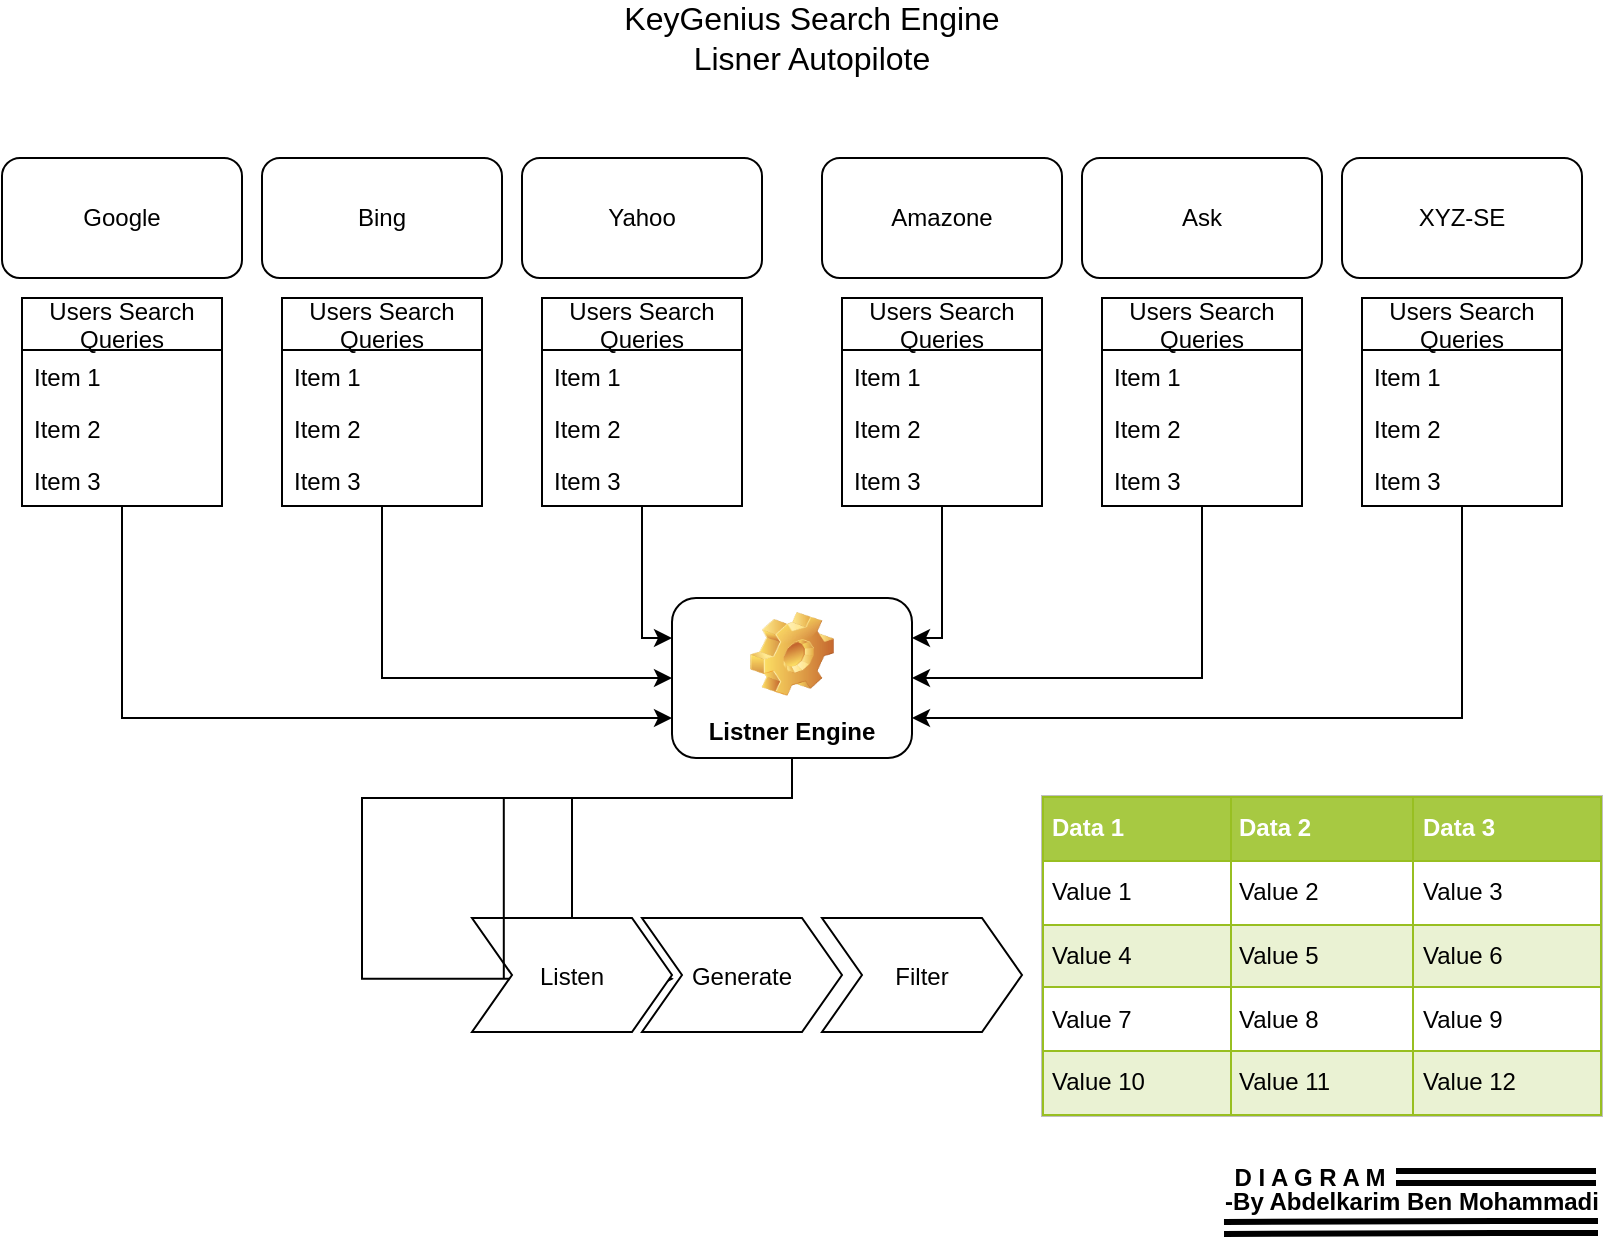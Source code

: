 <mxfile version="14.9.6" type="github" pages="2">
  <diagram id="2BOiLiS42mKvDHtKThiZ" name="Page-1">
    <mxGraphModel dx="1280" dy="486" grid="1" gridSize="10" guides="1" tooltips="1" connect="1" arrows="1" fold="1" page="1" pageScale="1" pageWidth="850" pageHeight="1100" math="0" shadow="0">
      <root>
        <mxCell id="0" />
        <mxCell id="1" parent="0" />
        <mxCell id="DCRlsVrrki1HG5qFUC6k-1" value="Google" style="rounded=1;whiteSpace=wrap;html=1;" vertex="1" parent="1">
          <mxGeometry x="30" y="100" width="120" height="60" as="geometry" />
        </mxCell>
        <mxCell id="DCRlsVrrki1HG5qFUC6k-2" value="&lt;font style=&quot;font-size: 16px&quot;&gt;KeyGenius Search Engine Lisner Autopilote&lt;/font&gt;" style="text;html=1;strokeColor=none;fillColor=none;align=center;verticalAlign=middle;whiteSpace=wrap;rounded=0;" vertex="1" parent="1">
          <mxGeometry x="330" y="30" width="210" height="20" as="geometry" />
        </mxCell>
        <mxCell id="DCRlsVrrki1HG5qFUC6k-3" value="XYZ-SE" style="rounded=1;whiteSpace=wrap;html=1;" vertex="1" parent="1">
          <mxGeometry x="700" y="100" width="120" height="60" as="geometry" />
        </mxCell>
        <mxCell id="DCRlsVrrki1HG5qFUC6k-4" value="Bing" style="rounded=1;whiteSpace=wrap;html=1;" vertex="1" parent="1">
          <mxGeometry x="160" y="100" width="120" height="60" as="geometry" />
        </mxCell>
        <mxCell id="DCRlsVrrki1HG5qFUC6k-5" value="Yahoo" style="rounded=1;whiteSpace=wrap;html=1;" vertex="1" parent="1">
          <mxGeometry x="290" y="100" width="120" height="60" as="geometry" />
        </mxCell>
        <mxCell id="DCRlsVrrki1HG5qFUC6k-6" value="Amazone" style="rounded=1;whiteSpace=wrap;html=1;" vertex="1" parent="1">
          <mxGeometry x="440" y="100" width="120" height="60" as="geometry" />
        </mxCell>
        <mxCell id="DCRlsVrrki1HG5qFUC6k-7" value="Ask" style="rounded=1;whiteSpace=wrap;html=1;" vertex="1" parent="1">
          <mxGeometry x="570" y="100" width="120" height="60" as="geometry" />
        </mxCell>
        <mxCell id="DCRlsVrrki1HG5qFUC6k-44" style="edgeStyle=orthogonalEdgeStyle;rounded=0;orthogonalLoop=1;jettySize=auto;html=1;exitX=0.5;exitY=1;exitDx=0;exitDy=0;fontSize=12;entryX=0.159;entryY=0.533;entryDx=0;entryDy=0;entryPerimeter=0;startArrow=none;" edge="1" parent="1" source="DCRlsVrrki1HG5qFUC6k-41" target="DCRlsVrrki1HG5qFUC6k-42">
          <mxGeometry relative="1" as="geometry">
            <mxPoint x="200" y="551" as="targetPoint" />
            <Array as="points">
              <mxPoint x="210" y="420" />
              <mxPoint x="210" y="510" />
            </Array>
          </mxGeometry>
        </mxCell>
        <mxCell id="DCRlsVrrki1HG5qFUC6k-9" value="Listner Engine" style="label;whiteSpace=wrap;html=1;align=center;verticalAlign=bottom;spacingLeft=0;spacingBottom=4;imageAlign=center;imageVerticalAlign=top;image=img/clipart/Gear_128x128.png" vertex="1" parent="1">
          <mxGeometry x="365" y="320" width="120" height="80" as="geometry" />
        </mxCell>
        <mxCell id="DCRlsVrrki1HG5qFUC6k-34" style="edgeStyle=orthogonalEdgeStyle;rounded=0;orthogonalLoop=1;jettySize=auto;html=1;fontSize=12;entryX=0;entryY=0.75;entryDx=0;entryDy=0;" edge="1" parent="1" source="DCRlsVrrki1HG5qFUC6k-10" target="DCRlsVrrki1HG5qFUC6k-9">
          <mxGeometry relative="1" as="geometry">
            <mxPoint x="90" y="361" as="targetPoint" />
            <Array as="points">
              <mxPoint x="90" y="380" />
            </Array>
          </mxGeometry>
        </mxCell>
        <mxCell id="DCRlsVrrki1HG5qFUC6k-10" value="Users Search &#xa;Queries" style="swimlane;fontStyle=0;childLayout=stackLayout;horizontal=1;startSize=26;fillColor=none;horizontalStack=0;resizeParent=1;resizeParentMax=0;resizeLast=0;collapsible=1;marginBottom=0;fontSize=12;" vertex="1" parent="1">
          <mxGeometry x="40" y="170" width="100" height="104" as="geometry">
            <mxRectangle x="50" y="170" width="100" height="30" as="alternateBounds" />
          </mxGeometry>
        </mxCell>
        <mxCell id="DCRlsVrrki1HG5qFUC6k-11" value="Item 1" style="text;strokeColor=none;fillColor=none;align=left;verticalAlign=top;spacingLeft=4;spacingRight=4;overflow=hidden;rotatable=0;points=[[0,0.5],[1,0.5]];portConstraint=eastwest;" vertex="1" parent="DCRlsVrrki1HG5qFUC6k-10">
          <mxGeometry y="26" width="100" height="26" as="geometry" />
        </mxCell>
        <mxCell id="DCRlsVrrki1HG5qFUC6k-12" value="Item 2" style="text;strokeColor=none;fillColor=none;align=left;verticalAlign=top;spacingLeft=4;spacingRight=4;overflow=hidden;rotatable=0;points=[[0,0.5],[1,0.5]];portConstraint=eastwest;" vertex="1" parent="DCRlsVrrki1HG5qFUC6k-10">
          <mxGeometry y="52" width="100" height="26" as="geometry" />
        </mxCell>
        <mxCell id="DCRlsVrrki1HG5qFUC6k-13" value="Item 3" style="text;strokeColor=none;fillColor=none;align=left;verticalAlign=top;spacingLeft=4;spacingRight=4;overflow=hidden;rotatable=0;points=[[0,0.5],[1,0.5]];portConstraint=eastwest;" vertex="1" parent="DCRlsVrrki1HG5qFUC6k-10">
          <mxGeometry y="78" width="100" height="26" as="geometry" />
        </mxCell>
        <mxCell id="DCRlsVrrki1HG5qFUC6k-35" style="edgeStyle=orthogonalEdgeStyle;rounded=0;orthogonalLoop=1;jettySize=auto;html=1;entryX=0;entryY=0.5;entryDx=0;entryDy=0;fontSize=12;" edge="1" parent="1" source="DCRlsVrrki1HG5qFUC6k-14" target="DCRlsVrrki1HG5qFUC6k-9">
          <mxGeometry relative="1" as="geometry">
            <Array as="points">
              <mxPoint x="220" y="360" />
            </Array>
          </mxGeometry>
        </mxCell>
        <mxCell id="DCRlsVrrki1HG5qFUC6k-14" value="Users Search &#xa;Queries" style="swimlane;fontStyle=0;childLayout=stackLayout;horizontal=1;startSize=26;fillColor=none;horizontalStack=0;resizeParent=1;resizeParentMax=0;resizeLast=0;collapsible=1;marginBottom=0;fontSize=12;" vertex="1" parent="1">
          <mxGeometry x="170" y="170" width="100" height="104" as="geometry">
            <mxRectangle x="50" y="170" width="100" height="30" as="alternateBounds" />
          </mxGeometry>
        </mxCell>
        <mxCell id="DCRlsVrrki1HG5qFUC6k-15" value="Item 1" style="text;strokeColor=none;fillColor=none;align=left;verticalAlign=top;spacingLeft=4;spacingRight=4;overflow=hidden;rotatable=0;points=[[0,0.5],[1,0.5]];portConstraint=eastwest;" vertex="1" parent="DCRlsVrrki1HG5qFUC6k-14">
          <mxGeometry y="26" width="100" height="26" as="geometry" />
        </mxCell>
        <mxCell id="DCRlsVrrki1HG5qFUC6k-16" value="Item 2" style="text;strokeColor=none;fillColor=none;align=left;verticalAlign=top;spacingLeft=4;spacingRight=4;overflow=hidden;rotatable=0;points=[[0,0.5],[1,0.5]];portConstraint=eastwest;" vertex="1" parent="DCRlsVrrki1HG5qFUC6k-14">
          <mxGeometry y="52" width="100" height="26" as="geometry" />
        </mxCell>
        <mxCell id="DCRlsVrrki1HG5qFUC6k-17" value="Item 3" style="text;strokeColor=none;fillColor=none;align=left;verticalAlign=top;spacingLeft=4;spacingRight=4;overflow=hidden;rotatable=0;points=[[0,0.5],[1,0.5]];portConstraint=eastwest;" vertex="1" parent="DCRlsVrrki1HG5qFUC6k-14">
          <mxGeometry y="78" width="100" height="26" as="geometry" />
        </mxCell>
        <mxCell id="DCRlsVrrki1HG5qFUC6k-36" style="edgeStyle=orthogonalEdgeStyle;rounded=0;orthogonalLoop=1;jettySize=auto;html=1;entryX=0;entryY=0.25;entryDx=0;entryDy=0;fontSize=12;" edge="1" parent="1" source="DCRlsVrrki1HG5qFUC6k-18" target="DCRlsVrrki1HG5qFUC6k-9">
          <mxGeometry relative="1" as="geometry">
            <Array as="points">
              <mxPoint x="350" y="340" />
            </Array>
          </mxGeometry>
        </mxCell>
        <mxCell id="DCRlsVrrki1HG5qFUC6k-18" value="Users Search &#xa;Queries" style="swimlane;fontStyle=0;childLayout=stackLayout;horizontal=1;startSize=26;fillColor=none;horizontalStack=0;resizeParent=1;resizeParentMax=0;resizeLast=0;collapsible=1;marginBottom=0;fontSize=12;" vertex="1" parent="1">
          <mxGeometry x="300" y="170" width="100" height="104" as="geometry">
            <mxRectangle x="50" y="170" width="100" height="30" as="alternateBounds" />
          </mxGeometry>
        </mxCell>
        <mxCell id="DCRlsVrrki1HG5qFUC6k-19" value="Item 1" style="text;strokeColor=none;fillColor=none;align=left;verticalAlign=top;spacingLeft=4;spacingRight=4;overflow=hidden;rotatable=0;points=[[0,0.5],[1,0.5]];portConstraint=eastwest;" vertex="1" parent="DCRlsVrrki1HG5qFUC6k-18">
          <mxGeometry y="26" width="100" height="26" as="geometry" />
        </mxCell>
        <mxCell id="DCRlsVrrki1HG5qFUC6k-20" value="Item 2" style="text;strokeColor=none;fillColor=none;align=left;verticalAlign=top;spacingLeft=4;spacingRight=4;overflow=hidden;rotatable=0;points=[[0,0.5],[1,0.5]];portConstraint=eastwest;" vertex="1" parent="DCRlsVrrki1HG5qFUC6k-18">
          <mxGeometry y="52" width="100" height="26" as="geometry" />
        </mxCell>
        <mxCell id="DCRlsVrrki1HG5qFUC6k-21" value="Item 3" style="text;strokeColor=none;fillColor=none;align=left;verticalAlign=top;spacingLeft=4;spacingRight=4;overflow=hidden;rotatable=0;points=[[0,0.5],[1,0.5]];portConstraint=eastwest;" vertex="1" parent="DCRlsVrrki1HG5qFUC6k-18">
          <mxGeometry y="78" width="100" height="26" as="geometry" />
        </mxCell>
        <mxCell id="DCRlsVrrki1HG5qFUC6k-37" style="edgeStyle=orthogonalEdgeStyle;rounded=0;orthogonalLoop=1;jettySize=auto;html=1;entryX=1;entryY=0.25;entryDx=0;entryDy=0;fontSize=12;" edge="1" parent="1" source="DCRlsVrrki1HG5qFUC6k-22" target="DCRlsVrrki1HG5qFUC6k-9">
          <mxGeometry relative="1" as="geometry">
            <Array as="points">
              <mxPoint x="500" y="340" />
            </Array>
          </mxGeometry>
        </mxCell>
        <mxCell id="DCRlsVrrki1HG5qFUC6k-22" value="Users Search &#xa;Queries" style="swimlane;fontStyle=0;childLayout=stackLayout;horizontal=1;startSize=26;fillColor=none;horizontalStack=0;resizeParent=1;resizeParentMax=0;resizeLast=0;collapsible=1;marginBottom=0;fontSize=12;" vertex="1" parent="1">
          <mxGeometry x="450" y="170" width="100" height="104" as="geometry">
            <mxRectangle x="50" y="170" width="100" height="30" as="alternateBounds" />
          </mxGeometry>
        </mxCell>
        <mxCell id="DCRlsVrrki1HG5qFUC6k-23" value="Item 1" style="text;strokeColor=none;fillColor=none;align=left;verticalAlign=top;spacingLeft=4;spacingRight=4;overflow=hidden;rotatable=0;points=[[0,0.5],[1,0.5]];portConstraint=eastwest;" vertex="1" parent="DCRlsVrrki1HG5qFUC6k-22">
          <mxGeometry y="26" width="100" height="26" as="geometry" />
        </mxCell>
        <mxCell id="DCRlsVrrki1HG5qFUC6k-24" value="Item 2" style="text;strokeColor=none;fillColor=none;align=left;verticalAlign=top;spacingLeft=4;spacingRight=4;overflow=hidden;rotatable=0;points=[[0,0.5],[1,0.5]];portConstraint=eastwest;" vertex="1" parent="DCRlsVrrki1HG5qFUC6k-22">
          <mxGeometry y="52" width="100" height="26" as="geometry" />
        </mxCell>
        <mxCell id="DCRlsVrrki1HG5qFUC6k-25" value="Item 3" style="text;strokeColor=none;fillColor=none;align=left;verticalAlign=top;spacingLeft=4;spacingRight=4;overflow=hidden;rotatable=0;points=[[0,0.5],[1,0.5]];portConstraint=eastwest;" vertex="1" parent="DCRlsVrrki1HG5qFUC6k-22">
          <mxGeometry y="78" width="100" height="26" as="geometry" />
        </mxCell>
        <mxCell id="DCRlsVrrki1HG5qFUC6k-38" style="edgeStyle=orthogonalEdgeStyle;rounded=0;orthogonalLoop=1;jettySize=auto;html=1;entryX=1;entryY=0.5;entryDx=0;entryDy=0;fontSize=12;" edge="1" parent="1" source="DCRlsVrrki1HG5qFUC6k-26" target="DCRlsVrrki1HG5qFUC6k-9">
          <mxGeometry relative="1" as="geometry">
            <Array as="points">
              <mxPoint x="630" y="360" />
            </Array>
          </mxGeometry>
        </mxCell>
        <mxCell id="DCRlsVrrki1HG5qFUC6k-26" value="Users Search &#xa;Queries" style="swimlane;fontStyle=0;childLayout=stackLayout;horizontal=1;startSize=26;fillColor=none;horizontalStack=0;resizeParent=1;resizeParentMax=0;resizeLast=0;collapsible=1;marginBottom=0;fontSize=12;" vertex="1" parent="1">
          <mxGeometry x="580" y="170" width="100" height="104" as="geometry">
            <mxRectangle x="50" y="170" width="100" height="30" as="alternateBounds" />
          </mxGeometry>
        </mxCell>
        <mxCell id="DCRlsVrrki1HG5qFUC6k-27" value="Item 1" style="text;strokeColor=none;fillColor=none;align=left;verticalAlign=top;spacingLeft=4;spacingRight=4;overflow=hidden;rotatable=0;points=[[0,0.5],[1,0.5]];portConstraint=eastwest;" vertex="1" parent="DCRlsVrrki1HG5qFUC6k-26">
          <mxGeometry y="26" width="100" height="26" as="geometry" />
        </mxCell>
        <mxCell id="DCRlsVrrki1HG5qFUC6k-28" value="Item 2" style="text;strokeColor=none;fillColor=none;align=left;verticalAlign=top;spacingLeft=4;spacingRight=4;overflow=hidden;rotatable=0;points=[[0,0.5],[1,0.5]];portConstraint=eastwest;" vertex="1" parent="DCRlsVrrki1HG5qFUC6k-26">
          <mxGeometry y="52" width="100" height="26" as="geometry" />
        </mxCell>
        <mxCell id="DCRlsVrrki1HG5qFUC6k-29" value="Item 3" style="text;strokeColor=none;fillColor=none;align=left;verticalAlign=top;spacingLeft=4;spacingRight=4;overflow=hidden;rotatable=0;points=[[0,0.5],[1,0.5]];portConstraint=eastwest;" vertex="1" parent="DCRlsVrrki1HG5qFUC6k-26">
          <mxGeometry y="78" width="100" height="26" as="geometry" />
        </mxCell>
        <mxCell id="DCRlsVrrki1HG5qFUC6k-39" style="edgeStyle=orthogonalEdgeStyle;rounded=0;orthogonalLoop=1;jettySize=auto;html=1;entryX=1;entryY=0.75;entryDx=0;entryDy=0;fontSize=12;" edge="1" parent="1" source="DCRlsVrrki1HG5qFUC6k-30" target="DCRlsVrrki1HG5qFUC6k-9">
          <mxGeometry relative="1" as="geometry">
            <Array as="points">
              <mxPoint x="760" y="380" />
            </Array>
          </mxGeometry>
        </mxCell>
        <mxCell id="DCRlsVrrki1HG5qFUC6k-30" value="Users Search &#xa;Queries" style="swimlane;fontStyle=0;childLayout=stackLayout;horizontal=1;startSize=26;fillColor=none;horizontalStack=0;resizeParent=1;resizeParentMax=0;resizeLast=0;collapsible=1;marginBottom=0;fontSize=12;" vertex="1" parent="1">
          <mxGeometry x="710" y="170" width="100" height="104" as="geometry">
            <mxRectangle x="50" y="170" width="100" height="30" as="alternateBounds" />
          </mxGeometry>
        </mxCell>
        <mxCell id="DCRlsVrrki1HG5qFUC6k-31" value="Item 1" style="text;strokeColor=none;fillColor=none;align=left;verticalAlign=top;spacingLeft=4;spacingRight=4;overflow=hidden;rotatable=0;points=[[0,0.5],[1,0.5]];portConstraint=eastwest;" vertex="1" parent="DCRlsVrrki1HG5qFUC6k-30">
          <mxGeometry y="26" width="100" height="26" as="geometry" />
        </mxCell>
        <mxCell id="DCRlsVrrki1HG5qFUC6k-32" value="Item 2" style="text;strokeColor=none;fillColor=none;align=left;verticalAlign=top;spacingLeft=4;spacingRight=4;overflow=hidden;rotatable=0;points=[[0,0.5],[1,0.5]];portConstraint=eastwest;" vertex="1" parent="DCRlsVrrki1HG5qFUC6k-30">
          <mxGeometry y="52" width="100" height="26" as="geometry" />
        </mxCell>
        <mxCell id="DCRlsVrrki1HG5qFUC6k-33" value="Item 3" style="text;strokeColor=none;fillColor=none;align=left;verticalAlign=top;spacingLeft=4;spacingRight=4;overflow=hidden;rotatable=0;points=[[0,0.5],[1,0.5]];portConstraint=eastwest;" vertex="1" parent="DCRlsVrrki1HG5qFUC6k-30">
          <mxGeometry y="78" width="100" height="26" as="geometry" />
        </mxCell>
        <mxCell id="DCRlsVrrki1HG5qFUC6k-45" value="&lt;table border=&quot;1&quot; width=&quot;100%&quot; cellpadding=&quot;4&quot; style=&quot;width: 100% ; height: 100% ; border-collapse: collapse&quot;&gt;&lt;tbody&gt;&lt;tr style=&quot;background-color: #a7c942 ; color: #ffffff ; border: 1px solid #98bf21&quot;&gt;&lt;th align=&quot;left&quot;&gt;Data 1&lt;/th&gt;&lt;th align=&quot;left&quot;&gt;Data 2&lt;/th&gt;&lt;th align=&quot;left&quot;&gt;Data 3&lt;/th&gt;&lt;/tr&gt;&lt;tr style=&quot;border: 1px solid #98bf21&quot;&gt;&lt;td&gt;Value 1&lt;/td&gt;&lt;td&gt;Value 2&lt;/td&gt;&lt;td&gt;Value 3&lt;/td&gt;&lt;/tr&gt;&lt;tr style=&quot;background-color: #eaf2d3 ; border: 1px solid #98bf21&quot;&gt;&lt;td&gt;Value 4&lt;/td&gt;&lt;td&gt;Value 5&lt;/td&gt;&lt;td&gt;Value 6&lt;/td&gt;&lt;/tr&gt;&lt;tr style=&quot;border: 1px solid #98bf21&quot;&gt;&lt;td&gt;Value 7&lt;/td&gt;&lt;td&gt;Value 8&lt;/td&gt;&lt;td&gt;Value 9&lt;/td&gt;&lt;/tr&gt;&lt;tr style=&quot;background-color: #eaf2d3 ; border: 1px solid #98bf21&quot;&gt;&lt;td&gt;Value 10&lt;/td&gt;&lt;td&gt;Value 11&lt;/td&gt;&lt;td&gt;Value 12&lt;/td&gt;&lt;/tr&gt;&lt;/tbody&gt;&lt;/table&gt;" style="text;html=1;strokeColor=#c0c0c0;fillColor=#ffffff;overflow=fill;rounded=0;fontSize=12;" vertex="1" parent="1">
          <mxGeometry x="550" y="419" width="280" height="160" as="geometry" />
        </mxCell>
        <mxCell id="DCRlsVrrki1HG5qFUC6k-42" value="Generate" style="shape=step;perimeter=stepPerimeter;fixedSize=1;points=[];" vertex="1" parent="1">
          <mxGeometry x="350" y="480" width="100" height="57" as="geometry" />
        </mxCell>
        <mxCell id="DCRlsVrrki1HG5qFUC6k-43" value="Filter" style="shape=step;perimeter=stepPerimeter;fixedSize=1;points=[];" vertex="1" parent="1">
          <mxGeometry x="440" y="480" width="100" height="57" as="geometry" />
        </mxCell>
        <mxCell id="JhlShofLQJoVNJUseuxf-1" value="&lt;b&gt;-By Abdelkarim Ben Mohammadi&lt;/b&gt;" style="text;html=1;strokeColor=none;fillColor=none;align=center;verticalAlign=middle;whiteSpace=wrap;rounded=0;fontSize=12;" vertex="1" parent="1">
          <mxGeometry x="635" y="611.5" width="200" height="20" as="geometry" />
        </mxCell>
        <mxCell id="JhlShofLQJoVNJUseuxf-2" value="&lt;b&gt;D I A G R A M&lt;/b&gt;" style="text;html=1;strokeColor=none;fillColor=none;align=center;verticalAlign=middle;whiteSpace=wrap;rounded=0;fontSize=12;" vertex="1" parent="1">
          <mxGeometry x="631" y="600" width="106" height="20" as="geometry" />
        </mxCell>
        <mxCell id="JhlShofLQJoVNJUseuxf-3" value="" style="shape=link;html=1;fontSize=12;strokeWidth=3;" edge="1" parent="1">
          <mxGeometry width="100" relative="1" as="geometry">
            <mxPoint x="727" y="609.5" as="sourcePoint" />
            <mxPoint x="827" y="609.5" as="targetPoint" />
            <Array as="points">
              <mxPoint x="777" y="609.5" />
            </Array>
          </mxGeometry>
        </mxCell>
        <mxCell id="JhlShofLQJoVNJUseuxf-4" value="" style="shape=link;html=1;fontSize=12;strokeWidth=3;" edge="1" parent="1">
          <mxGeometry width="100" relative="1" as="geometry">
            <mxPoint x="641" y="635" as="sourcePoint" />
            <mxPoint x="828" y="634.5" as="targetPoint" />
            <Array as="points">
              <mxPoint x="778" y="634.5" />
            </Array>
          </mxGeometry>
        </mxCell>
        <mxCell id="DCRlsVrrki1HG5qFUC6k-41" value="Listen" style="shape=step;perimeter=stepPerimeter;fixedSize=1;points=[];" vertex="1" parent="1">
          <mxGeometry x="265" y="480" width="100" height="57" as="geometry" />
        </mxCell>
        <mxCell id="svctMpvTDwdaj1yaQ9eG-1" value="" style="edgeStyle=orthogonalEdgeStyle;rounded=0;orthogonalLoop=1;jettySize=auto;html=1;exitX=0.5;exitY=1;exitDx=0;exitDy=0;fontSize=12;entryX=0.159;entryY=0.533;entryDx=0;entryDy=0;entryPerimeter=0;endArrow=none;" edge="1" parent="1" source="DCRlsVrrki1HG5qFUC6k-9" target="DCRlsVrrki1HG5qFUC6k-41">
          <mxGeometry relative="1" as="geometry">
            <mxPoint x="365.9" y="510.381" as="targetPoint" />
            <mxPoint x="425" y="400" as="sourcePoint" />
            <Array as="points">
              <mxPoint x="425" y="420" />
            </Array>
          </mxGeometry>
        </mxCell>
      </root>
    </mxGraphModel>
  </diagram>
  <diagram id="e71NrAcbBqC2749OvfNQ" name="Page-2">
    <mxGraphModel dx="1280" dy="486" grid="1" gridSize="10" guides="1" tooltips="1" connect="1" arrows="1" fold="1" page="1" pageScale="1" pageWidth="850" pageHeight="1100" math="0" shadow="0">
      <root>
        <mxCell id="xHVDm8A1EgF2GXTkSJV7-0" />
        <mxCell id="xHVDm8A1EgF2GXTkSJV7-1" parent="xHVDm8A1EgF2GXTkSJV7-0" />
        <mxCell id="AXFVDYpi3fbshtIIkMkB-0" value="Listen" style="shape=parallelogram;perimeter=parallelogramPerimeter;whiteSpace=wrap;html=1;fixedSize=1;fontSize=12;fillColor=#f8cecc;strokeColor=#b85450;" vertex="1" parent="xHVDm8A1EgF2GXTkSJV7-1">
          <mxGeometry x="220" y="180" width="120" height="60" as="geometry" />
        </mxCell>
        <mxCell id="AXFVDYpi3fbshtIIkMkB-1" value="Generate" style="shape=parallelogram;perimeter=parallelogramPerimeter;whiteSpace=wrap;html=1;fixedSize=1;fontSize=12;fillColor=#dae8fc;strokeColor=#6c8ebf;" vertex="1" parent="xHVDm8A1EgF2GXTkSJV7-1">
          <mxGeometry x="340" y="180" width="120" height="60" as="geometry" />
        </mxCell>
        <mxCell id="AXFVDYpi3fbshtIIkMkB-2" value="Analyse" style="shape=parallelogram;perimeter=parallelogramPerimeter;whiteSpace=wrap;html=1;fixedSize=1;fontSize=12;fillColor=#d5e8d4;strokeColor=#82b366;" vertex="1" parent="xHVDm8A1EgF2GXTkSJV7-1">
          <mxGeometry x="460" y="180" width="120" height="60" as="geometry" />
        </mxCell>
        <mxCell id="AXFVDYpi3fbshtIIkMkB-3" value="Raw&lt;br&gt;Data" style="shape=card;whiteSpace=wrap;html=1;fontSize=12;fillColor=#f8cecc;strokeColor=#b85450;" vertex="1" parent="xHVDm8A1EgF2GXTkSJV7-1">
          <mxGeometry x="230" y="250" width="80" height="100" as="geometry" />
        </mxCell>
        <mxCell id="AXFVDYpi3fbshtIIkMkB-4" value="Clean&lt;br&gt;Data" style="shape=card;whiteSpace=wrap;html=1;fontSize=12;fillColor=#dae8fc;strokeColor=#6c8ebf;" vertex="1" parent="xHVDm8A1EgF2GXTkSJV7-1">
          <mxGeometry x="345" y="250" width="80" height="100" as="geometry" />
        </mxCell>
        <mxCell id="AXFVDYpi3fbshtIIkMkB-5" value="&lt;b&gt;Profitable&lt;br&gt;Data&lt;/b&gt;" style="shape=card;whiteSpace=wrap;html=1;fontSize=12;fillColor=#d5e8d4;strokeColor=#82b366;" vertex="1" parent="xHVDm8A1EgF2GXTkSJV7-1">
          <mxGeometry x="470" y="250" width="80" height="100" as="geometry" />
        </mxCell>
        <mxCell id="AXFVDYpi3fbshtIIkMkB-6" value="" style="endArrow=classic;html=1;fontSize=12;strokeWidth=3;" edge="1" parent="xHVDm8A1EgF2GXTkSJV7-1">
          <mxGeometry width="50" height="50" relative="1" as="geometry">
            <mxPoint x="200" y="380" as="sourcePoint" />
            <mxPoint x="616" y="380" as="targetPoint" />
            <Array as="points" />
          </mxGeometry>
        </mxCell>
        <mxCell id="AXFVDYpi3fbshtIIkMkB-7" value="&lt;b&gt;Data Process for Profits&lt;/b&gt;" style="text;html=1;strokeColor=none;fillColor=none;align=center;verticalAlign=middle;whiteSpace=wrap;rounded=0;fontSize=12;" vertex="1" parent="xHVDm8A1EgF2GXTkSJV7-1">
          <mxGeometry x="330" y="390" width="140" height="20" as="geometry" />
        </mxCell>
        <mxCell id="AXFVDYpi3fbshtIIkMkB-9" value="" style="shape=image;html=1;verticalAlign=top;verticalLabelPosition=bottom;labelBackgroundColor=#ffffff;imageAspect=0;aspect=fixed;image=https://cdn2.iconfinder.com/data/icons/sale-and-discount/32/Sale_and_Discount-01-128.png;fontSize=12;" vertex="1" parent="xHVDm8A1EgF2GXTkSJV7-1">
          <mxGeometry x="366" y="410" width="59" height="59" as="geometry" />
        </mxCell>
        <mxCell id="AXFVDYpi3fbshtIIkMkB-10" value="" style="aspect=fixed;html=1;points=[];align=center;image;fontSize=12;image=img/lib/mscae/Cognitive_Services.svg;" vertex="1" parent="xHVDm8A1EgF2GXTkSJV7-1">
          <mxGeometry x="320" y="129" width="50" height="30" as="geometry" />
        </mxCell>
        <mxCell id="AXFVDYpi3fbshtIIkMkB-11" value="" style="aspect=fixed;html=1;points=[];align=center;image;fontSize=12;image=img/lib/azure2/ai_machine_learning/Cognitive_Services.svg;" vertex="1" parent="xHVDm8A1EgF2GXTkSJV7-1">
          <mxGeometry x="497" y="114" width="68" height="48" as="geometry" />
        </mxCell>
        <mxCell id="AXFVDYpi3fbshtIIkMkB-12" value="" style="shape=curlyBracket;whiteSpace=wrap;html=1;rounded=1;fontSize=12;rotation=90;" vertex="1" parent="xHVDm8A1EgF2GXTkSJV7-1">
          <mxGeometry x="335" y="110" width="20" height="120" as="geometry" />
        </mxCell>
        <mxCell id="AXFVDYpi3fbshtIIkMkB-13" value="" style="shape=curlyBracket;whiteSpace=wrap;html=1;rounded=1;fontSize=12;rotation=90;" vertex="1" parent="xHVDm8A1EgF2GXTkSJV7-1">
          <mxGeometry x="520" y="140" width="20" height="60" as="geometry" />
        </mxCell>
        <mxCell id="AXFVDYpi3fbshtIIkMkB-14" value="KeyGenius" style="text;strokeColor=none;fillColor=none;html=1;fontSize=24;fontStyle=1;verticalAlign=middle;align=center;" vertex="1" parent="xHVDm8A1EgF2GXTkSJV7-1">
          <mxGeometry x="295" y="89" width="100" height="40" as="geometry" />
        </mxCell>
        <mxCell id="AXFVDYpi3fbshtIIkMkB-15" value="KeyGold" style="text;strokeColor=none;fillColor=none;html=1;fontSize=24;fontStyle=1;verticalAlign=middle;align=center;" vertex="1" parent="xHVDm8A1EgF2GXTkSJV7-1">
          <mxGeometry x="481" y="74" width="100" height="40" as="geometry" />
        </mxCell>
        <mxCell id="VHeOFyQjHtXz449jU8nb-0" value="Autopilote&lt;br&gt;DATA&lt;br&gt;Listner / Generator" style="text;html=1;strokeColor=none;fillColor=none;align=center;verticalAlign=middle;whiteSpace=wrap;rounded=0;fontSize=12;" vertex="1" parent="xHVDm8A1EgF2GXTkSJV7-1">
          <mxGeometry x="290" y="65" width="110" height="20" as="geometry" />
        </mxCell>
        <mxCell id="VHeOFyQjHtXz449jU8nb-1" value="Autopilote&lt;br&gt;DATA&lt;br&gt;Analyser" style="text;html=1;strokeColor=none;fillColor=none;align=center;verticalAlign=middle;whiteSpace=wrap;rounded=0;fontSize=12;" vertex="1" parent="xHVDm8A1EgF2GXTkSJV7-1">
          <mxGeometry x="476" y="52" width="110" height="20" as="geometry" />
        </mxCell>
        <mxCell id="VHeOFyQjHtXz449jU8nb-2" value="" style="shape=image;html=1;verticalAlign=top;verticalLabelPosition=bottom;labelBackgroundColor=#ffffff;imageAspect=0;aspect=fixed;image=https://cdn0.iconfinder.com/data/icons/security-double-color-red-and-black-vol-4/52/spy__person__agent__security-128.png;fontSize=12;" vertex="1" parent="xHVDm8A1EgF2GXTkSJV7-1">
          <mxGeometry x="267" y="177" width="28" height="28" as="geometry" />
        </mxCell>
        <mxCell id="VHeOFyQjHtXz449jU8nb-4" value="" style="html=1;aspect=fixed;strokeColor=none;shadow=0;align=center;verticalAlign=top;fillColor=#3B8DF1;shape=mxgraph.gcp2.gear_chain;fontSize=12;" vertex="1" parent="xHVDm8A1EgF2GXTkSJV7-1">
          <mxGeometry x="391" y="176" width="29" height="29" as="geometry" />
        </mxCell>
        <mxCell id="VHeOFyQjHtXz449jU8nb-5" value="" style="shape=image;html=1;verticalAlign=top;verticalLabelPosition=bottom;labelBackgroundColor=#ffffff;imageAspect=0;aspect=fixed;image=https://cdn4.iconfinder.com/data/icons/heads-5/100/p-_profile_-_analyse-128.png;fontSize=12;" vertex="1" parent="xHVDm8A1EgF2GXTkSJV7-1">
          <mxGeometry x="511" y="172" width="38" height="38" as="geometry" />
        </mxCell>
        <mxCell id="VHeOFyQjHtXz449jU8nb-6" value="" style="shape=image;html=1;verticalAlign=top;verticalLabelPosition=bottom;labelBackgroundColor=#ffffff;imageAspect=0;aspect=fixed;image=https://cdn4.iconfinder.com/data/icons/business-solid-the-capitalism/64/Investment-128.png;fontSize=12;" vertex="1" parent="xHVDm8A1EgF2GXTkSJV7-1">
          <mxGeometry x="574" y="262" width="128" height="128" as="geometry" />
        </mxCell>
        <mxCell id="nZFugS0z3_BFNBwq8rOJ-0" value="&lt;b&gt;-By Abdelkarim Ben Mohammadi&lt;/b&gt;" style="text;html=1;strokeColor=none;fillColor=none;align=center;verticalAlign=middle;whiteSpace=wrap;rounded=0;fontSize=12;" vertex="1" parent="xHVDm8A1EgF2GXTkSJV7-1">
          <mxGeometry x="454" y="471.5" width="200" height="20" as="geometry" />
        </mxCell>
        <mxCell id="EIYZPsubjXynRXGem2ig-0" value="&lt;b&gt;D I A G R A M&lt;/b&gt;" style="text;html=1;strokeColor=none;fillColor=none;align=center;verticalAlign=middle;whiteSpace=wrap;rounded=0;fontSize=12;" vertex="1" parent="xHVDm8A1EgF2GXTkSJV7-1">
          <mxGeometry x="450" y="460" width="106" height="20" as="geometry" />
        </mxCell>
        <mxCell id="EIYZPsubjXynRXGem2ig-1" value="" style="shape=link;html=1;fontSize=12;strokeWidth=3;" edge="1" parent="xHVDm8A1EgF2GXTkSJV7-1">
          <mxGeometry width="100" relative="1" as="geometry">
            <mxPoint x="546" y="469.5" as="sourcePoint" />
            <mxPoint x="646" y="469.5" as="targetPoint" />
            <Array as="points">
              <mxPoint x="596" y="469.5" />
            </Array>
          </mxGeometry>
        </mxCell>
        <mxCell id="EIYZPsubjXynRXGem2ig-2" value="" style="shape=link;html=1;fontSize=12;strokeWidth=3;" edge="1" parent="xHVDm8A1EgF2GXTkSJV7-1">
          <mxGeometry width="100" relative="1" as="geometry">
            <mxPoint x="460" y="495" as="sourcePoint" />
            <mxPoint x="647" y="494.5" as="targetPoint" />
            <Array as="points">
              <mxPoint x="597" y="494.5" />
            </Array>
          </mxGeometry>
        </mxCell>
      </root>
    </mxGraphModel>
  </diagram>
</mxfile>
